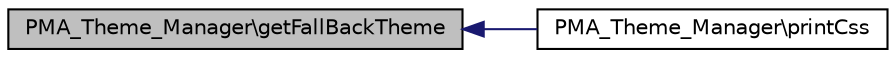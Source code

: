 digraph G
{
  edge [fontname="Helvetica",fontsize="10",labelfontname="Helvetica",labelfontsize="10"];
  node [fontname="Helvetica",fontsize="10",shape=record];
  rankdir="LR";
  Node1 [label="PMA_Theme_Manager\\getFallBackTheme",height=0.2,width=0.4,color="black", fillcolor="grey75", style="filled" fontcolor="black"];
  Node1 -> Node2 [dir="back",color="midnightblue",fontsize="10",style="solid",fontname="Helvetica"];
  Node2 [label="PMA_Theme_Manager\\printCss",height=0.2,width=0.4,color="black", fillcolor="white", style="filled",URL="$classPMA__Theme__Manager.html#a2d637bcdcc0989bab8993e72e5b5c7e7",tooltip="prints css data"];
}
